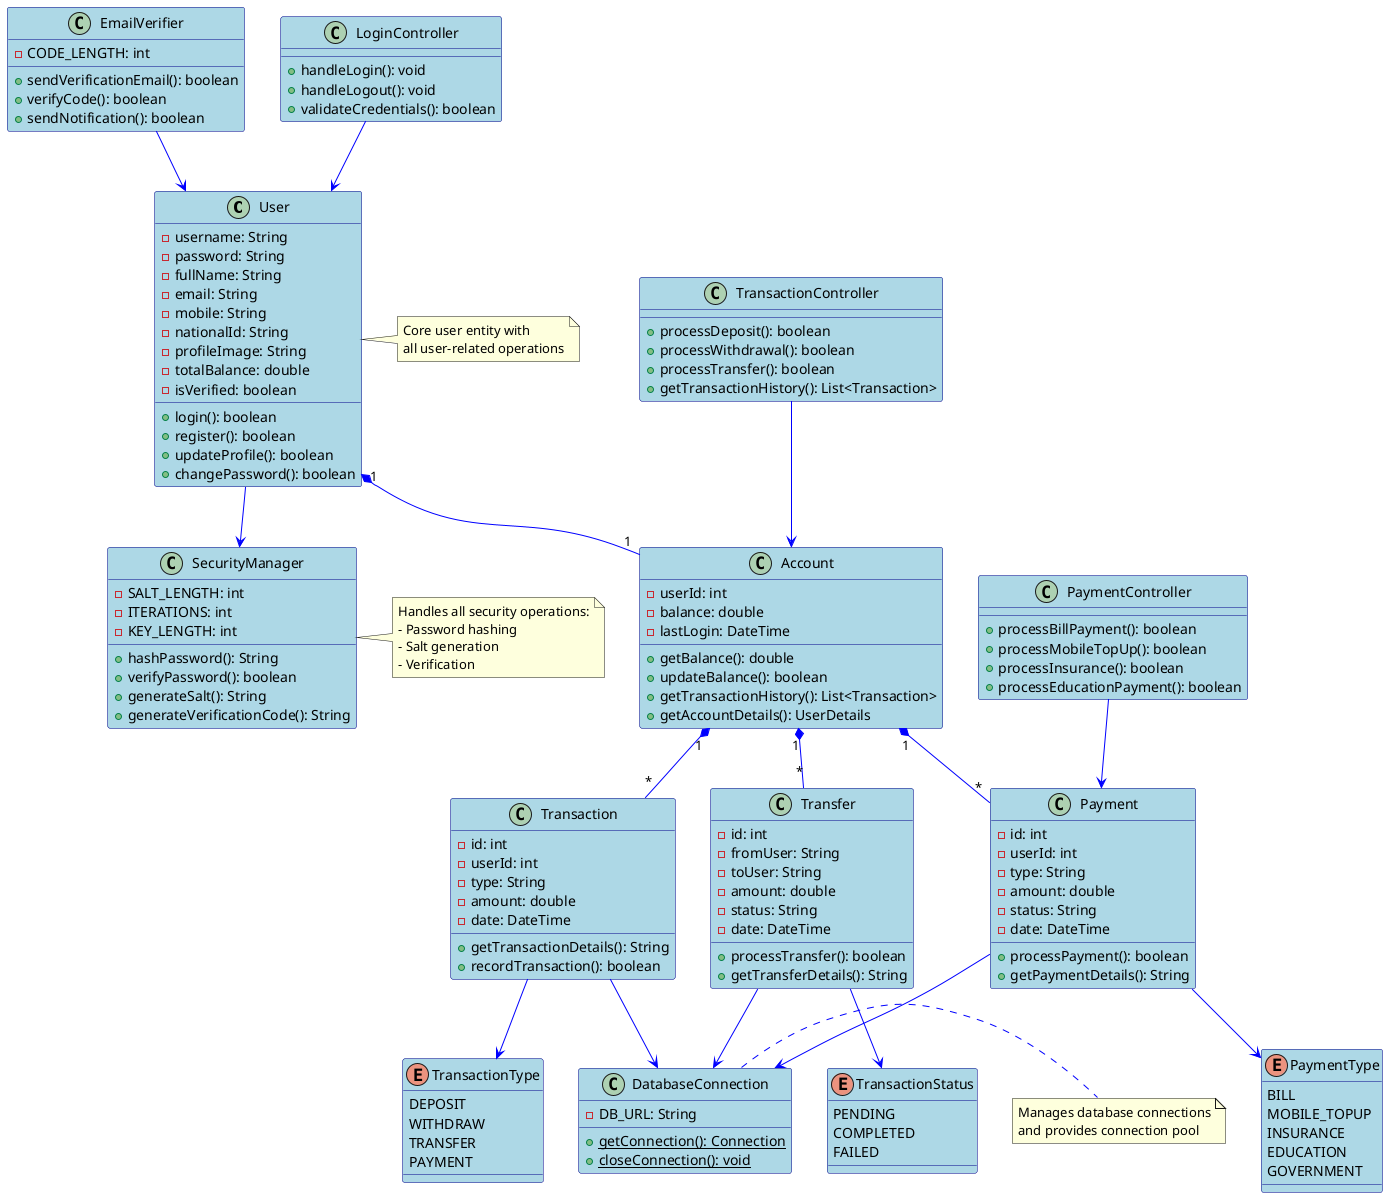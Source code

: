 @startuml Banking System Class Diagram

skinparam class {
    BackgroundColor LightBlue
    ArrowColor Blue
    BorderColor DarkBlue
}

' Main Classes
class User {
    -username: String
    -password: String
    -fullName: String
    -email: String
    -mobile: String
    -nationalId: String
    -profileImage: String
    -totalBalance: double
    -isVerified: boolean
    +login(): boolean
    +register(): boolean
    +updateProfile(): boolean
    +changePassword(): boolean
}

class Account {
    -userId: int
    -balance: double
    -lastLogin: DateTime
    +getBalance(): double
    +updateBalance(): boolean
    +getTransactionHistory(): List<Transaction>
    +getAccountDetails(): UserDetails
}

class Transaction {
    -id: int
    -userId: int
    -type: String
    -amount: double
    -date: DateTime
    +getTransactionDetails(): String
    +recordTransaction(): boolean
}

class Transfer {
    -id: int
    -fromUser: String
    -toUser: String
    -amount: double
    -status: String
    -date: DateTime
    +processTransfer(): boolean
    +getTransferDetails(): String
}

class Payment {
    -id: int
    -userId: int
    -type: String
    -amount: double
    -status: String
    -date: DateTime
    +processPayment(): boolean
    +getPaymentDetails(): String
}

class DatabaseConnection {
    -DB_URL: String
    +{static} getConnection(): Connection
    +{static} closeConnection(): void
}

class SecurityManager {
    -SALT_LENGTH: int
    -ITERATIONS: int
    -KEY_LENGTH: int
    +hashPassword(): String
    +verifyPassword(): boolean
    +generateSalt(): String
    +generateVerificationCode(): String
}

class EmailVerifier {
    -CODE_LENGTH: int
    +sendVerificationEmail(): boolean
    +verifyCode(): boolean
    +sendNotification(): boolean
}

' Controllers
class LoginController {
    +handleLogin(): void
    +handleLogout(): void
    +validateCredentials(): boolean
}

class TransactionController {
    +processDeposit(): boolean
    +processWithdrawal(): boolean
    +processTransfer(): boolean
    +getTransactionHistory(): List<Transaction>
}

class PaymentController {
    +processBillPayment(): boolean
    +processMobileTopUp(): boolean
    +processInsurance(): boolean
    +processEducationPayment(): boolean
}

' Relationships
User "1" *-- "1" Account
Account "1" *-- "*" Transaction
Account "1" *-- "*" Transfer
Account "1" *-- "*" Payment

LoginController --> User
TransactionController --> Account
PaymentController --> Payment

Transaction --> DatabaseConnection
Transfer --> DatabaseConnection
Payment --> DatabaseConnection

User --> SecurityManager
EmailVerifier --> User

' Enums and Types
enum TransactionType {
    DEPOSIT
    WITHDRAW
    TRANSFER
    PAYMENT
}

enum PaymentType {
    BILL
    MOBILE_TOPUP
    INSURANCE
    EDUCATION
    GOVERNMENT
}

enum TransactionStatus {
    PENDING
    COMPLETED
    FAILED
}

Transaction --> TransactionType
Payment --> PaymentType
Transfer --> TransactionStatus

note right of SecurityManager
  Handles all security operations:
  - Password hashing
  - Salt generation
  - Verification
end note

note right of DatabaseConnection
  Manages database connections
  and provides connection pool
end note

note right of User
  Core user entity with
  all user-related operations
end note

@enduml 